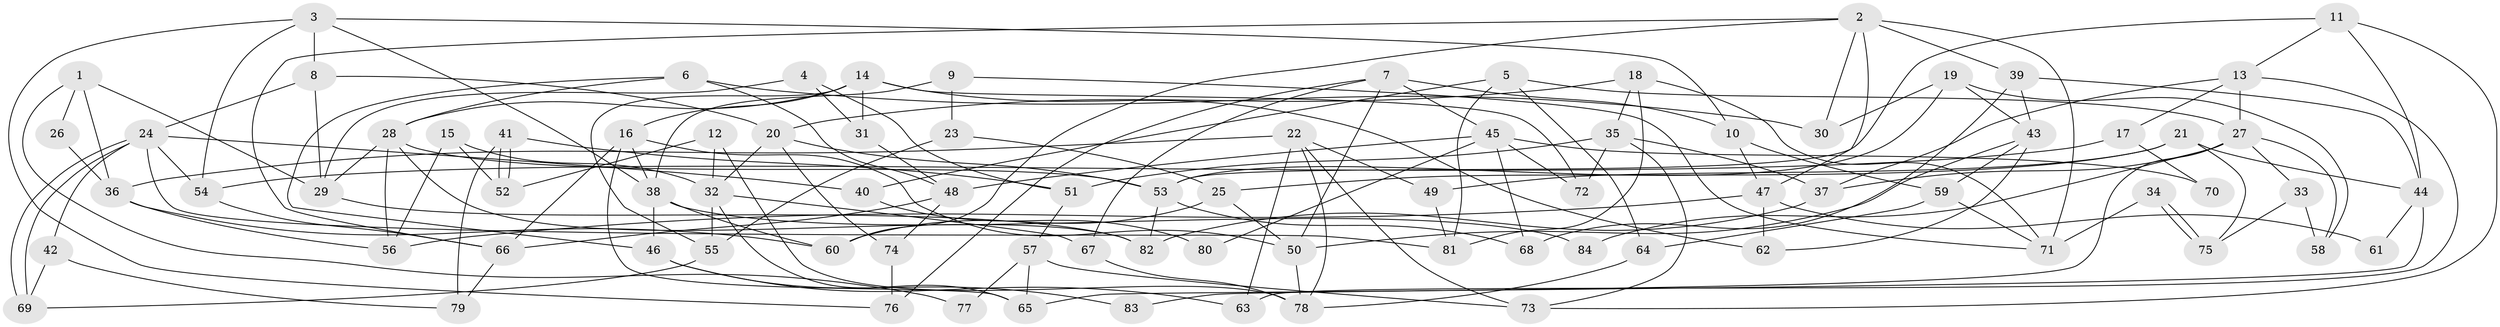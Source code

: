 // Generated by graph-tools (version 1.1) at 2025/14/03/09/25 04:14:48]
// undirected, 84 vertices, 168 edges
graph export_dot {
graph [start="1"]
  node [color=gray90,style=filled];
  1;
  2;
  3;
  4;
  5;
  6;
  7;
  8;
  9;
  10;
  11;
  12;
  13;
  14;
  15;
  16;
  17;
  18;
  19;
  20;
  21;
  22;
  23;
  24;
  25;
  26;
  27;
  28;
  29;
  30;
  31;
  32;
  33;
  34;
  35;
  36;
  37;
  38;
  39;
  40;
  41;
  42;
  43;
  44;
  45;
  46;
  47;
  48;
  49;
  50;
  51;
  52;
  53;
  54;
  55;
  56;
  57;
  58;
  59;
  60;
  61;
  62;
  63;
  64;
  65;
  66;
  67;
  68;
  69;
  70;
  71;
  72;
  73;
  74;
  75;
  76;
  77;
  78;
  79;
  80;
  81;
  82;
  83;
  84;
  1 -- 36;
  1 -- 29;
  1 -- 26;
  1 -- 77;
  2 -- 60;
  2 -- 39;
  2 -- 30;
  2 -- 47;
  2 -- 66;
  2 -- 71;
  3 -- 54;
  3 -- 10;
  3 -- 8;
  3 -- 38;
  3 -- 76;
  4 -- 29;
  4 -- 51;
  4 -- 31;
  5 -- 81;
  5 -- 64;
  5 -- 27;
  5 -- 40;
  6 -- 28;
  6 -- 48;
  6 -- 30;
  6 -- 46;
  7 -- 50;
  7 -- 45;
  7 -- 10;
  7 -- 67;
  7 -- 76;
  8 -- 24;
  8 -- 20;
  8 -- 29;
  9 -- 23;
  9 -- 38;
  9 -- 71;
  10 -- 47;
  10 -- 59;
  11 -- 53;
  11 -- 44;
  11 -- 13;
  11 -- 73;
  12 -- 78;
  12 -- 32;
  12 -- 52;
  13 -- 37;
  13 -- 17;
  13 -- 27;
  13 -- 63;
  14 -- 62;
  14 -- 28;
  14 -- 16;
  14 -- 31;
  14 -- 55;
  14 -- 72;
  15 -- 32;
  15 -- 52;
  15 -- 56;
  16 -- 50;
  16 -- 38;
  16 -- 65;
  16 -- 66;
  17 -- 54;
  17 -- 70;
  18 -- 71;
  18 -- 20;
  18 -- 35;
  18 -- 81;
  19 -- 53;
  19 -- 30;
  19 -- 43;
  19 -- 58;
  20 -- 74;
  20 -- 32;
  20 -- 53;
  21 -- 75;
  21 -- 25;
  21 -- 44;
  21 -- 49;
  22 -- 63;
  22 -- 73;
  22 -- 36;
  22 -- 49;
  22 -- 78;
  23 -- 25;
  23 -- 55;
  24 -- 81;
  24 -- 69;
  24 -- 69;
  24 -- 40;
  24 -- 42;
  24 -- 54;
  25 -- 60;
  25 -- 50;
  26 -- 36;
  27 -- 33;
  27 -- 37;
  27 -- 58;
  27 -- 83;
  27 -- 84;
  28 -- 82;
  28 -- 53;
  28 -- 29;
  28 -- 56;
  29 -- 82;
  31 -- 48;
  32 -- 65;
  32 -- 55;
  32 -- 67;
  33 -- 58;
  33 -- 75;
  34 -- 75;
  34 -- 75;
  34 -- 71;
  35 -- 37;
  35 -- 51;
  35 -- 72;
  35 -- 73;
  36 -- 56;
  36 -- 60;
  37 -- 82;
  38 -- 46;
  38 -- 60;
  38 -- 84;
  39 -- 44;
  39 -- 43;
  39 -- 68;
  40 -- 80;
  41 -- 52;
  41 -- 52;
  41 -- 79;
  41 -- 51;
  42 -- 69;
  42 -- 79;
  43 -- 59;
  43 -- 50;
  43 -- 62;
  44 -- 65;
  44 -- 61;
  45 -- 72;
  45 -- 48;
  45 -- 68;
  45 -- 70;
  45 -- 80;
  46 -- 63;
  46 -- 83;
  47 -- 56;
  47 -- 61;
  47 -- 62;
  48 -- 66;
  48 -- 74;
  49 -- 81;
  50 -- 78;
  51 -- 57;
  53 -- 68;
  53 -- 82;
  54 -- 66;
  55 -- 69;
  57 -- 73;
  57 -- 65;
  57 -- 77;
  59 -- 71;
  59 -- 64;
  64 -- 78;
  66 -- 79;
  67 -- 78;
  74 -- 76;
}
